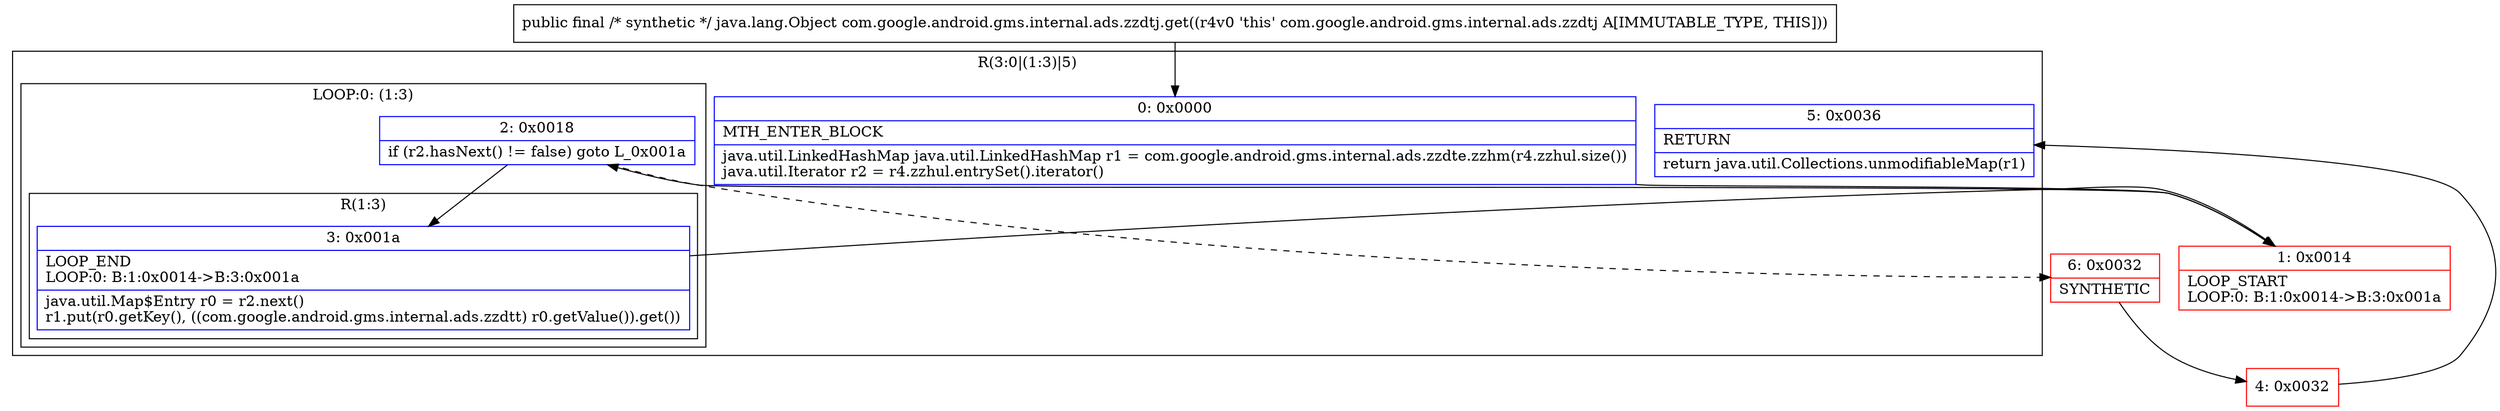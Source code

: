 digraph "CFG forcom.google.android.gms.internal.ads.zzdtj.get()Ljava\/lang\/Object;" {
subgraph cluster_Region_531547647 {
label = "R(3:0|(1:3)|5)";
node [shape=record,color=blue];
Node_0 [shape=record,label="{0\:\ 0x0000|MTH_ENTER_BLOCK\l|java.util.LinkedHashMap java.util.LinkedHashMap r1 = com.google.android.gms.internal.ads.zzdte.zzhm(r4.zzhul.size())\ljava.util.Iterator r2 = r4.zzhul.entrySet().iterator()\l}"];
subgraph cluster_LoopRegion_1633788791 {
label = "LOOP:0: (1:3)";
node [shape=record,color=blue];
Node_2 [shape=record,label="{2\:\ 0x0018|if (r2.hasNext() != false) goto L_0x001a\l}"];
subgraph cluster_Region_282295322 {
label = "R(1:3)";
node [shape=record,color=blue];
Node_3 [shape=record,label="{3\:\ 0x001a|LOOP_END\lLOOP:0: B:1:0x0014\-\>B:3:0x001a\l|java.util.Map$Entry r0 = r2.next()\lr1.put(r0.getKey(), ((com.google.android.gms.internal.ads.zzdtt) r0.getValue()).get())\l}"];
}
}
Node_5 [shape=record,label="{5\:\ 0x0036|RETURN\l|return java.util.Collections.unmodifiableMap(r1)\l}"];
}
Node_1 [shape=record,color=red,label="{1\:\ 0x0014|LOOP_START\lLOOP:0: B:1:0x0014\-\>B:3:0x001a\l}"];
Node_4 [shape=record,color=red,label="{4\:\ 0x0032}"];
Node_6 [shape=record,color=red,label="{6\:\ 0x0032|SYNTHETIC\l}"];
MethodNode[shape=record,label="{public final \/* synthetic *\/ java.lang.Object com.google.android.gms.internal.ads.zzdtj.get((r4v0 'this' com.google.android.gms.internal.ads.zzdtj A[IMMUTABLE_TYPE, THIS])) }"];
MethodNode -> Node_0;
Node_0 -> Node_1;
Node_2 -> Node_3;
Node_2 -> Node_6[style=dashed];
Node_3 -> Node_1;
Node_1 -> Node_2;
Node_4 -> Node_5;
Node_6 -> Node_4;
}

